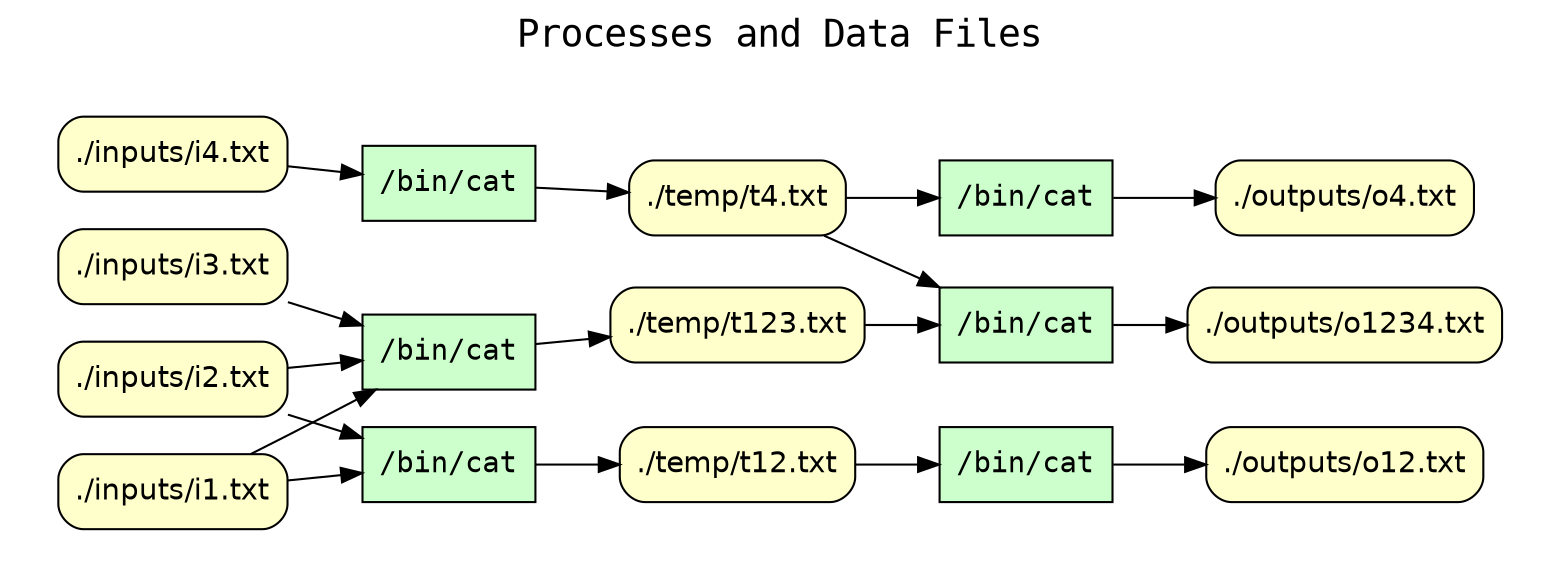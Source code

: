 
digraph wt_run {
rankdir=LR
fontname=Courier; fontsize=18; labelloc=t
label="Processes and Data Files"
subgraph cluster_inputs { label=""; color=white; penwidth=0
subgraph cluster_inputs_inner { label=""; color=white
node[shape=box style="filled" fillcolor="#CCFFCC" peripheries=1 fontname=Courier]
"exe:e7" [label="/bin/cat"]
"exe:e6" [label="/bin/cat"]
"exe:e5" [label="/bin/cat"]
"exe:e4" [label="/bin/cat"]
"exe:e3" [label="/bin/cat"]
"exe:e2" [label="/bin/cat"]
node[shape=box style="rounded,filled" fillcolor="#FFFFCC" peripheries=1 fontname=Helvetica]
"access:i21" [label="./temp/t123.txt"]
"access:i26" [label="./outputs/o1234.txt"]
"access:i24" [label="./inputs/i4.txt"]
"access:i25" [label="./outputs/o12.txt"]
"access:i22" [label="./inputs/i3.txt"]
"access:i11" [label="./temp/t12.txt"]
"access:i20" [label="./inputs/i2.txt"]
"access:i27" [label="./outputs/o4.txt"]
"access:i19" [label="./inputs/i1.txt"]
"access:i23" [label="./temp/t4.txt"]
"exe:e7" -> "access:i27"
"exe:e6" -> "access:i26"
"exe:e5" -> "access:i25"
"exe:e4" -> "access:i23"
"exe:e3" -> "access:i21"
"exe:e2" -> "access:i11"
"access:i23" -> "exe:e7"
"access:i21" -> "exe:e6"
"access:i23" -> "exe:e6"
"access:i11" -> "exe:e5"
"access:i24" -> "exe:e4"
"access:i19" -> "exe:e3"
"access:i20" -> "exe:e3"
"access:i22" -> "exe:e3"
"access:i19" -> "exe:e2"
"access:i20" -> "exe:e2"
}}
}

